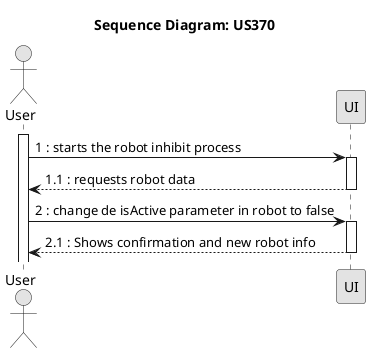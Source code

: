 @startuml
skinparam Monochrome true
skinparam PackageStyle rectangle
skinparam Shadowing false

title Sequence Diagram: US370

actor "User" as User
participant "UI" as UI 

activate User
User -> UI : 1 : starts the robot inhibit process
activate UI
UI --> User : 1.1 : requests robot data
deactivate UI
User -> UI : 2 : change de isActive parameter in robot to false
activate UI
UI --> User : 2.1 : Shows confirmation and new robot info

deactivate UI

@enduml
